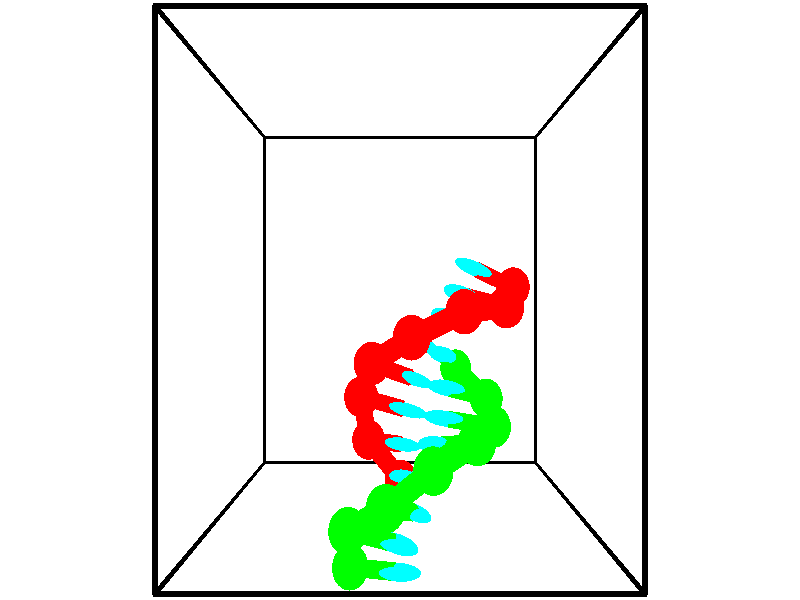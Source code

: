 // switches for output
#declare DRAW_BASES = 1; // possible values are 0, 1; only relevant for DNA ribbons
#declare DRAW_BASES_TYPE = 3; // possible values are 1, 2, 3; only relevant for DNA ribbons
#declare DRAW_FOG = 0; // set to 1 to enable fog

#include "colors.inc"

#include "transforms.inc"
background { rgb <1, 1, 1>}

#default {
   normal{
       ripples 0.25
       frequency 0.20
       turbulence 0.2
       lambda 5
   }
	finish {
		phong 0.1
		phong_size 40.
	}
}

// original window dimensions: 1024x640


// camera settings

camera {
	sky <-0, 1, 0>
	up <-0, 1, 0>
	right 1.6 * <1, 0, 0>
	location <2.5, 2.5, 11.1562>
	look_at <2.5, 2.5, 2.5>
	direction <0, 0, -8.6562>
	angle 67.0682
}


# declare cpy_camera_pos = <2.5, 2.5, 11.1562>;
# if (DRAW_FOG = 1)
fog {
	fog_type 2
	up vnormalize(cpy_camera_pos)
	color rgbt<1,1,1,0.3>
	distance 1e-5
	fog_alt 3e-3
	fog_offset 4
}
# end


// LIGHTS

# declare lum = 6;
global_settings {
	ambient_light rgb lum * <0.05, 0.05, 0.05>
	max_trace_level 15
}# declare cpy_direct_light_amount = 0.25;
light_source
{	1000 * <-1, -1, 1>,
	rgb lum * cpy_direct_light_amount
	parallel
}

light_source
{	1000 * <1, 1, -1>,
	rgb lum * cpy_direct_light_amount
	parallel
}

// strand 0

// nucleotide -1

// particle -1
sphere {
	<4.215824, 2.662604, 1.982257> 0.250000
	pigment { color rgbt <1,0,0,0> }
	no_shadow
}
cylinder {
	<3.859432, 2.793512, 2.108147>,  <3.645597, 2.872057, 2.183680>, 0.100000
	pigment { color rgbt <1,0,0,0> }
	no_shadow
}
cylinder {
	<3.859432, 2.793512, 2.108147>,  <4.215824, 2.662604, 1.982257>, 0.100000
	pigment { color rgbt <1,0,0,0> }
	no_shadow
}

// particle -1
sphere {
	<3.859432, 2.793512, 2.108147> 0.100000
	pigment { color rgbt <1,0,0,0> }
	no_shadow
}
sphere {
	0, 1
	scale<0.080000,0.200000,0.300000>
	matrix <-0.290299, -0.943574, 0.159356,
		0.349117, 0.050619, 0.935711,
		-0.890979, 0.327270, 0.314724,
		3.592139, 2.891693, 2.202564>
	pigment { color rgbt <0,1,1,0> }
	no_shadow
}
cylinder {
	<3.987312, 2.419279, 2.699211>,  <4.215824, 2.662604, 1.982257>, 0.130000
	pigment { color rgbt <1,0,0,0> }
	no_shadow
}

// nucleotide -1

// particle -1
sphere {
	<3.987312, 2.419279, 2.699211> 0.250000
	pigment { color rgbt <1,0,0,0> }
	no_shadow
}
cylinder {
	<3.655792, 2.500809, 2.490770>,  <3.456880, 2.549726, 2.365706>, 0.100000
	pigment { color rgbt <1,0,0,0> }
	no_shadow
}
cylinder {
	<3.655792, 2.500809, 2.490770>,  <3.987312, 2.419279, 2.699211>, 0.100000
	pigment { color rgbt <1,0,0,0> }
	no_shadow
}

// particle -1
sphere {
	<3.655792, 2.500809, 2.490770> 0.100000
	pigment { color rgbt <1,0,0,0> }
	no_shadow
}
sphere {
	0, 1
	scale<0.080000,0.200000,0.300000>
	matrix <-0.398890, -0.868324, 0.294789,
		-0.392400, 0.452183, 0.800970,
		-0.828800, 0.203824, -0.521101,
		3.407152, 2.561956, 2.334440>
	pigment { color rgbt <0,1,1,0> }
	no_shadow
}
cylinder {
	<3.350752, 2.371155, 3.171339>,  <3.987312, 2.419279, 2.699211>, 0.130000
	pigment { color rgbt <1,0,0,0> }
	no_shadow
}

// nucleotide -1

// particle -1
sphere {
	<3.350752, 2.371155, 3.171339> 0.250000
	pigment { color rgbt <1,0,0,0> }
	no_shadow
}
cylinder {
	<3.235260, 2.321781, 2.791571>,  <3.165965, 2.292157, 2.563710>, 0.100000
	pigment { color rgbt <1,0,0,0> }
	no_shadow
}
cylinder {
	<3.235260, 2.321781, 2.791571>,  <3.350752, 2.371155, 3.171339>, 0.100000
	pigment { color rgbt <1,0,0,0> }
	no_shadow
}

// particle -1
sphere {
	<3.235260, 2.321781, 2.791571> 0.100000
	pigment { color rgbt <1,0,0,0> }
	no_shadow
}
sphere {
	0, 1
	scale<0.080000,0.200000,0.300000>
	matrix <-0.442471, -0.862196, 0.246654,
		-0.849032, 0.491308, 0.194326,
		-0.288730, -0.123434, -0.949421,
		3.148641, 2.284751, 2.506744>
	pigment { color rgbt <0,1,1,0> }
	no_shadow
}
cylinder {
	<2.653096, 2.085901, 3.196264>,  <3.350752, 2.371155, 3.171339>, 0.130000
	pigment { color rgbt <1,0,0,0> }
	no_shadow
}

// nucleotide -1

// particle -1
sphere {
	<2.653096, 2.085901, 3.196264> 0.250000
	pigment { color rgbt <1,0,0,0> }
	no_shadow
}
cylinder {
	<2.781094, 2.014130, 2.824154>,  <2.857892, 1.971067, 2.600888>, 0.100000
	pigment { color rgbt <1,0,0,0> }
	no_shadow
}
cylinder {
	<2.781094, 2.014130, 2.824154>,  <2.653096, 2.085901, 3.196264>, 0.100000
	pigment { color rgbt <1,0,0,0> }
	no_shadow
}

// particle -1
sphere {
	<2.781094, 2.014130, 2.824154> 0.100000
	pigment { color rgbt <1,0,0,0> }
	no_shadow
}
sphere {
	0, 1
	scale<0.080000,0.200000,0.300000>
	matrix <-0.464030, -0.885749, 0.011224,
		-0.826003, 0.428083, -0.366694,
		0.319994, -0.179427, -0.930274,
		2.877092, 1.960302, 2.545072>
	pigment { color rgbt <0,1,1,0> }
	no_shadow
}
cylinder {
	<2.108499, 1.765850, 2.773018>,  <2.653096, 2.085901, 3.196264>, 0.130000
	pigment { color rgbt <1,0,0,0> }
	no_shadow
}

// nucleotide -1

// particle -1
sphere {
	<2.108499, 1.765850, 2.773018> 0.250000
	pigment { color rgbt <1,0,0,0> }
	no_shadow
}
cylinder {
	<2.446060, 1.645355, 2.595442>,  <2.648597, 1.573058, 2.488896>, 0.100000
	pigment { color rgbt <1,0,0,0> }
	no_shadow
}
cylinder {
	<2.446060, 1.645355, 2.595442>,  <2.108499, 1.765850, 2.773018>, 0.100000
	pigment { color rgbt <1,0,0,0> }
	no_shadow
}

// particle -1
sphere {
	<2.446060, 1.645355, 2.595442> 0.100000
	pigment { color rgbt <1,0,0,0> }
	no_shadow
}
sphere {
	0, 1
	scale<0.080000,0.200000,0.300000>
	matrix <-0.265987, -0.953549, 0.141407,
		-0.465916, -0.001251, -0.884828,
		0.843904, -0.301237, -0.443941,
		2.699231, 1.554984, 2.462260>
	pigment { color rgbt <0,1,1,0> }
	no_shadow
}
cylinder {
	<1.929980, 1.312061, 2.277828>,  <2.108499, 1.765850, 2.773018>, 0.130000
	pigment { color rgbt <1,0,0,0> }
	no_shadow
}

// nucleotide -1

// particle -1
sphere {
	<1.929980, 1.312061, 2.277828> 0.250000
	pigment { color rgbt <1,0,0,0> }
	no_shadow
}
cylinder {
	<2.316292, 1.231308, 2.342958>,  <2.548079, 1.182856, 2.382036>, 0.100000
	pigment { color rgbt <1,0,0,0> }
	no_shadow
}
cylinder {
	<2.316292, 1.231308, 2.342958>,  <1.929980, 1.312061, 2.277828>, 0.100000
	pigment { color rgbt <1,0,0,0> }
	no_shadow
}

// particle -1
sphere {
	<2.316292, 1.231308, 2.342958> 0.100000
	pigment { color rgbt <1,0,0,0> }
	no_shadow
}
sphere {
	0, 1
	scale<0.080000,0.200000,0.300000>
	matrix <-0.218023, -0.971962, 0.088071,
		0.140480, -0.120557, -0.982716,
		0.965780, -0.201883, 0.162825,
		2.606026, 1.170743, 2.391806>
	pigment { color rgbt <0,1,1,0> }
	no_shadow
}
cylinder {
	<2.016606, 0.710316, 1.876987>,  <1.929980, 1.312061, 2.277828>, 0.130000
	pigment { color rgbt <1,0,0,0> }
	no_shadow
}

// nucleotide -1

// particle -1
sphere {
	<2.016606, 0.710316, 1.876987> 0.250000
	pigment { color rgbt <1,0,0,0> }
	no_shadow
}
cylinder {
	<2.312981, 0.729160, 2.144955>,  <2.490805, 0.740467, 2.305736>, 0.100000
	pigment { color rgbt <1,0,0,0> }
	no_shadow
}
cylinder {
	<2.312981, 0.729160, 2.144955>,  <2.016606, 0.710316, 1.876987>, 0.100000
	pigment { color rgbt <1,0,0,0> }
	no_shadow
}

// particle -1
sphere {
	<2.312981, 0.729160, 2.144955> 0.100000
	pigment { color rgbt <1,0,0,0> }
	no_shadow
}
sphere {
	0, 1
	scale<0.080000,0.200000,0.300000>
	matrix <-0.125684, -0.970185, 0.207232,
		0.659709, -0.237744, -0.712925,
		0.740937, 0.047110, 0.669921,
		2.535262, 0.743293, 2.345931>
	pigment { color rgbt <0,1,1,0> }
	no_shadow
}
cylinder {
	<2.510233, 0.157602, 1.696412>,  <2.016606, 0.710316, 1.876987>, 0.130000
	pigment { color rgbt <1,0,0,0> }
	no_shadow
}

// nucleotide -1

// particle -1
sphere {
	<2.510233, 0.157602, 1.696412> 0.250000
	pigment { color rgbt <1,0,0,0> }
	no_shadow
}
cylinder {
	<2.527863, 0.272118, 2.079264>,  <2.538440, 0.340827, 2.308975>, 0.100000
	pigment { color rgbt <1,0,0,0> }
	no_shadow
}
cylinder {
	<2.527863, 0.272118, 2.079264>,  <2.510233, 0.157602, 1.696412>, 0.100000
	pigment { color rgbt <1,0,0,0> }
	no_shadow
}

// particle -1
sphere {
	<2.527863, 0.272118, 2.079264> 0.100000
	pigment { color rgbt <1,0,0,0> }
	no_shadow
}
sphere {
	0, 1
	scale<0.080000,0.200000,0.300000>
	matrix <-0.071183, -0.954725, 0.288848,
		0.996489, -0.080862, -0.021700,
		0.044074, 0.286289, 0.957129,
		2.541085, 0.358004, 2.366402>
	pigment { color rgbt <0,1,1,0> }
	no_shadow
}
// strand 1

// nucleotide -1

// particle -1
sphere {
	<1.812132, -0.575013, 2.818312> 0.250000
	pigment { color rgbt <0,1,0,0> }
	no_shadow
}
cylinder {
	<2.198273, -0.569122, 2.922527>,  <2.429957, -0.565588, 2.985057>, 0.100000
	pigment { color rgbt <0,1,0,0> }
	no_shadow
}
cylinder {
	<2.198273, -0.569122, 2.922527>,  <1.812132, -0.575013, 2.818312>, 0.100000
	pigment { color rgbt <0,1,0,0> }
	no_shadow
}

// particle -1
sphere {
	<2.198273, -0.569122, 2.922527> 0.100000
	pigment { color rgbt <0,1,0,0> }
	no_shadow
}
sphere {
	0, 1
	scale<0.080000,0.200000,0.300000>
	matrix <-0.004073, 0.999135, -0.041380,
		-0.260923, 0.038885, 0.964576,
		0.965351, 0.014726, 0.260539,
		2.487878, -0.564705, 3.000689>
	pigment { color rgbt <0,1,1,0> }
	no_shadow
}
cylinder {
	<1.816065, -0.008479, 3.286123>,  <1.812132, -0.575013, 2.818312>, 0.130000
	pigment { color rgbt <0,1,0,0> }
	no_shadow
}

// nucleotide -1

// particle -1
sphere {
	<1.816065, -0.008479, 3.286123> 0.250000
	pigment { color rgbt <0,1,0,0> }
	no_shadow
}
cylinder {
	<2.186989, -0.121937, 3.188435>,  <2.409543, -0.190011, 3.129822>, 0.100000
	pigment { color rgbt <0,1,0,0> }
	no_shadow
}
cylinder {
	<2.186989, -0.121937, 3.188435>,  <1.816065, -0.008479, 3.286123>, 0.100000
	pigment { color rgbt <0,1,0,0> }
	no_shadow
}

// particle -1
sphere {
	<2.186989, -0.121937, 3.188435> 0.100000
	pigment { color rgbt <0,1,0,0> }
	no_shadow
}
sphere {
	0, 1
	scale<0.080000,0.200000,0.300000>
	matrix <0.311055, 0.946906, 0.081320,
		0.208187, -0.151374, 0.966304,
		0.927309, -0.283644, -0.244220,
		2.465182, -0.207030, 3.115169>
	pigment { color rgbt <0,1,1,0> }
	no_shadow
}
cylinder {
	<2.318248, 0.314632, 3.568421>,  <1.816065, -0.008479, 3.286123>, 0.130000
	pigment { color rgbt <0,1,0,0> }
	no_shadow
}

// nucleotide -1

// particle -1
sphere {
	<2.318248, 0.314632, 3.568421> 0.250000
	pigment { color rgbt <0,1,0,0> }
	no_shadow
}
cylinder {
	<2.537895, 0.199253, 3.254665>,  <2.669684, 0.130026, 3.066412>, 0.100000
	pigment { color rgbt <0,1,0,0> }
	no_shadow
}
cylinder {
	<2.537895, 0.199253, 3.254665>,  <2.318248, 0.314632, 3.568421>, 0.100000
	pigment { color rgbt <0,1,0,0> }
	no_shadow
}

// particle -1
sphere {
	<2.537895, 0.199253, 3.254665> 0.100000
	pigment { color rgbt <0,1,0,0> }
	no_shadow
}
sphere {
	0, 1
	scale<0.080000,0.200000,0.300000>
	matrix <0.395542, 0.916478, -0.060116,
		0.736216, -0.277248, 0.617349,
		0.549120, -0.288446, -0.784389,
		2.702631, 0.112719, 3.019349>
	pigment { color rgbt <0,1,1,0> }
	no_shadow
}
cylinder {
	<2.914346, 0.728687, 3.652018>,  <2.318248, 0.314632, 3.568421>, 0.130000
	pigment { color rgbt <0,1,0,0> }
	no_shadow
}

// nucleotide -1

// particle -1
sphere {
	<2.914346, 0.728687, 3.652018> 0.250000
	pigment { color rgbt <0,1,0,0> }
	no_shadow
}
cylinder {
	<2.880104, 0.593506, 3.277113>,  <2.859559, 0.512397, 3.052170>, 0.100000
	pigment { color rgbt <0,1,0,0> }
	no_shadow
}
cylinder {
	<2.880104, 0.593506, 3.277113>,  <2.914346, 0.728687, 3.652018>, 0.100000
	pigment { color rgbt <0,1,0,0> }
	no_shadow
}

// particle -1
sphere {
	<2.880104, 0.593506, 3.277113> 0.100000
	pigment { color rgbt <0,1,0,0> }
	no_shadow
}
sphere {
	0, 1
	scale<0.080000,0.200000,0.300000>
	matrix <0.355851, 0.868297, -0.345587,
		0.930614, -0.363109, 0.045931,
		-0.085604, -0.337952, -0.937262,
		2.854423, 0.492120, 2.995934>
	pigment { color rgbt <0,1,1,0> }
	no_shadow
}
cylinder {
	<3.516073, 0.926352, 3.182085>,  <2.914346, 0.728687, 3.652018>, 0.130000
	pigment { color rgbt <0,1,0,0> }
	no_shadow
}

// nucleotide -1

// particle -1
sphere {
	<3.516073, 0.926352, 3.182085> 0.250000
	pigment { color rgbt <0,1,0,0> }
	no_shadow
}
cylinder {
	<3.226204, 0.855640, 2.915672>,  <3.052282, 0.813214, 2.755825>, 0.100000
	pigment { color rgbt <0,1,0,0> }
	no_shadow
}
cylinder {
	<3.226204, 0.855640, 2.915672>,  <3.516073, 0.926352, 3.182085>, 0.100000
	pigment { color rgbt <0,1,0,0> }
	no_shadow
}

// particle -1
sphere {
	<3.226204, 0.855640, 2.915672> 0.100000
	pigment { color rgbt <0,1,0,0> }
	no_shadow
}
sphere {
	0, 1
	scale<0.080000,0.200000,0.300000>
	matrix <0.237329, 0.843374, -0.482074,
		0.646934, -0.507415, -0.569216,
		-0.724673, -0.176778, -0.666032,
		3.008802, 0.802607, 2.715863>
	pigment { color rgbt <0,1,1,0> }
	no_shadow
}
cylinder {
	<3.831716, 0.995297, 2.528162>,  <3.516073, 0.926352, 3.182085>, 0.130000
	pigment { color rgbt <0,1,0,0> }
	no_shadow
}

// nucleotide -1

// particle -1
sphere {
	<3.831716, 0.995297, 2.528162> 0.250000
	pigment { color rgbt <0,1,0,0> }
	no_shadow
}
cylinder {
	<3.435081, 1.045322, 2.514811>,  <3.197101, 1.075337, 2.506800>, 0.100000
	pigment { color rgbt <0,1,0,0> }
	no_shadow
}
cylinder {
	<3.435081, 1.045322, 2.514811>,  <3.831716, 0.995297, 2.528162>, 0.100000
	pigment { color rgbt <0,1,0,0> }
	no_shadow
}

// particle -1
sphere {
	<3.435081, 1.045322, 2.514811> 0.100000
	pigment { color rgbt <0,1,0,0> }
	no_shadow
}
sphere {
	0, 1
	scale<0.080000,0.200000,0.300000>
	matrix <0.127863, 0.906246, -0.402950,
		-0.020145, -0.403828, -0.914613,
		-0.991587, 0.125062, -0.033378,
		3.137605, 1.082841, 2.504797>
	pigment { color rgbt <0,1,1,0> }
	no_shadow
}
cylinder {
	<3.821217, 1.242859, 1.894815>,  <3.831716, 0.995297, 2.528162>, 0.130000
	pigment { color rgbt <0,1,0,0> }
	no_shadow
}

// nucleotide -1

// particle -1
sphere {
	<3.821217, 1.242859, 1.894815> 0.250000
	pigment { color rgbt <0,1,0,0> }
	no_shadow
}
cylinder {
	<3.463310, 1.336433, 2.046955>,  <3.248566, 1.392578, 2.138239>, 0.100000
	pigment { color rgbt <0,1,0,0> }
	no_shadow
}
cylinder {
	<3.463310, 1.336433, 2.046955>,  <3.821217, 1.242859, 1.894815>, 0.100000
	pigment { color rgbt <0,1,0,0> }
	no_shadow
}

// particle -1
sphere {
	<3.463310, 1.336433, 2.046955> 0.100000
	pigment { color rgbt <0,1,0,0> }
	no_shadow
}
sphere {
	0, 1
	scale<0.080000,0.200000,0.300000>
	matrix <0.075886, 0.919058, -0.386749,
		-0.440038, -0.317186, -0.840095,
		-0.894767, 0.233936, 0.380350,
		3.194880, 1.406614, 2.161060>
	pigment { color rgbt <0,1,1,0> }
	no_shadow
}
cylinder {
	<3.404002, 1.581206, 1.361958>,  <3.821217, 1.242859, 1.894815>, 0.130000
	pigment { color rgbt <0,1,0,0> }
	no_shadow
}

// nucleotide -1

// particle -1
sphere {
	<3.404002, 1.581206, 1.361958> 0.250000
	pigment { color rgbt <0,1,0,0> }
	no_shadow
}
cylinder {
	<3.258499, 1.708450, 1.712154>,  <3.171198, 1.784797, 1.922272>, 0.100000
	pigment { color rgbt <0,1,0,0> }
	no_shadow
}
cylinder {
	<3.258499, 1.708450, 1.712154>,  <3.404002, 1.581206, 1.361958>, 0.100000
	pigment { color rgbt <0,1,0,0> }
	no_shadow
}

// particle -1
sphere {
	<3.258499, 1.708450, 1.712154> 0.100000
	pigment { color rgbt <0,1,0,0> }
	no_shadow
}
sphere {
	0, 1
	scale<0.080000,0.200000,0.300000>
	matrix <0.110729, 0.947982, -0.298444,
		-0.924889, -0.011618, -0.380059,
		-0.363756, 0.318112, 0.875492,
		3.149372, 1.803884, 1.974802>
	pigment { color rgbt <0,1,1,0> }
	no_shadow
}
// box output
cylinder {
	<0.000000, 0.000000, 0.000000>,  <5.000000, 0.000000, 0.000000>, 0.025000
	pigment { color rgbt <0,0,0,0> }
	no_shadow
}
cylinder {
	<0.000000, 0.000000, 0.000000>,  <0.000000, 5.000000, 0.000000>, 0.025000
	pigment { color rgbt <0,0,0,0> }
	no_shadow
}
cylinder {
	<0.000000, 0.000000, 0.000000>,  <0.000000, 0.000000, 5.000000>, 0.025000
	pigment { color rgbt <0,0,0,0> }
	no_shadow
}
cylinder {
	<5.000000, 5.000000, 5.000000>,  <0.000000, 5.000000, 5.000000>, 0.025000
	pigment { color rgbt <0,0,0,0> }
	no_shadow
}
cylinder {
	<5.000000, 5.000000, 5.000000>,  <5.000000, 0.000000, 5.000000>, 0.025000
	pigment { color rgbt <0,0,0,0> }
	no_shadow
}
cylinder {
	<5.000000, 5.000000, 5.000000>,  <5.000000, 5.000000, 0.000000>, 0.025000
	pigment { color rgbt <0,0,0,0> }
	no_shadow
}
cylinder {
	<0.000000, 0.000000, 5.000000>,  <0.000000, 5.000000, 5.000000>, 0.025000
	pigment { color rgbt <0,0,0,0> }
	no_shadow
}
cylinder {
	<0.000000, 0.000000, 5.000000>,  <5.000000, 0.000000, 5.000000>, 0.025000
	pigment { color rgbt <0,0,0,0> }
	no_shadow
}
cylinder {
	<5.000000, 5.000000, 0.000000>,  <0.000000, 5.000000, 0.000000>, 0.025000
	pigment { color rgbt <0,0,0,0> }
	no_shadow
}
cylinder {
	<5.000000, 5.000000, 0.000000>,  <5.000000, 0.000000, 0.000000>, 0.025000
	pigment { color rgbt <0,0,0,0> }
	no_shadow
}
cylinder {
	<5.000000, 0.000000, 5.000000>,  <5.000000, 0.000000, 0.000000>, 0.025000
	pigment { color rgbt <0,0,0,0> }
	no_shadow
}
cylinder {
	<0.000000, 5.000000, 0.000000>,  <0.000000, 5.000000, 5.000000>, 0.025000
	pigment { color rgbt <0,0,0,0> }
	no_shadow
}
// end of box output
